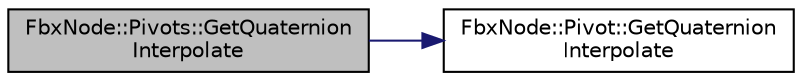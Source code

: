 digraph "FbxNode::Pivots::GetQuaternionInterpolate"
{
  edge [fontname="Helvetica",fontsize="10",labelfontname="Helvetica",labelfontsize="10"];
  node [fontname="Helvetica",fontsize="10",shape=record];
  rankdir="LR";
  Node10 [label="FbxNode::Pivots::GetQuaternion\lInterpolate",height=0.2,width=0.4,color="black", fillcolor="grey75", style="filled", fontcolor="black"];
  Node10 -> Node11 [color="midnightblue",fontsize="10",style="solid",fontname="Helvetica"];
  Node11 [label="FbxNode::Pivot::GetQuaternion\lInterpolate",height=0.2,width=0.4,color="black", fillcolor="white", style="filled",URL="$class_fbx_node_1_1_pivot.html#a2ff9c11d0b9b8c270eb9ba1f39dcc4b3"];
}
